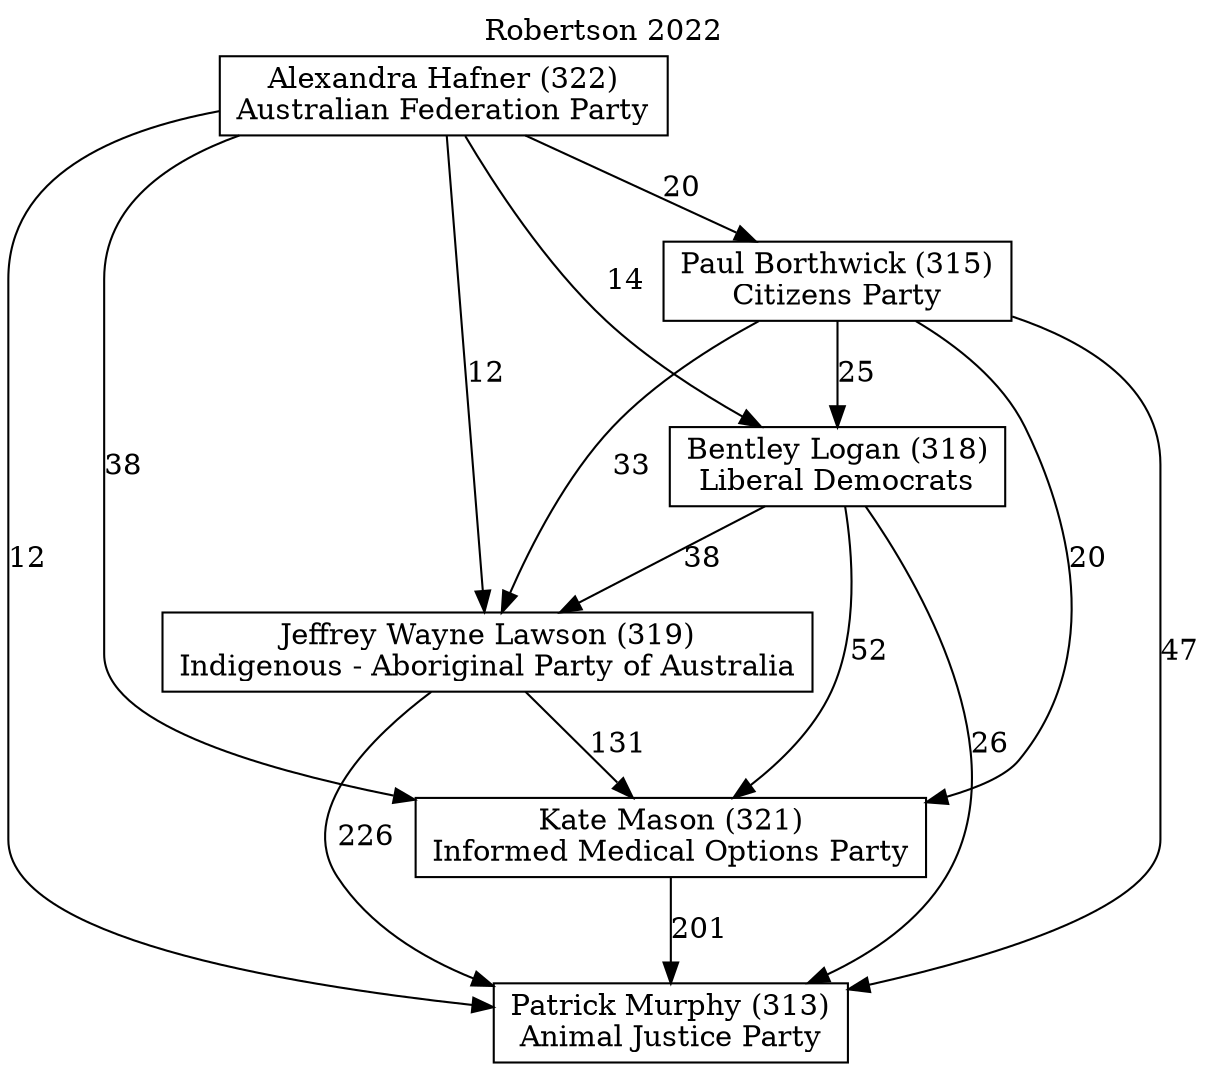 // House preference flow
digraph "Patrick Murphy (313)_Robertson_2022" {
	graph [label="Robertson 2022" labelloc=t mclimit=10]
	node [shape=box]
	"Bentley Logan (318)" [label="Bentley Logan (318)
Liberal Democrats"]
	"Kate Mason (321)" [label="Kate Mason (321)
Informed Medical Options Party"]
	"Alexandra Hafner (322)" [label="Alexandra Hafner (322)
Australian Federation Party"]
	"Patrick Murphy (313)" [label="Patrick Murphy (313)
Animal Justice Party"]
	"Jeffrey Wayne Lawson (319)" [label="Jeffrey Wayne Lawson (319)
Indigenous - Aboriginal Party of Australia"]
	"Paul Borthwick (315)" [label="Paul Borthwick (315)
Citizens Party"]
	"Bentley Logan (318)" -> "Patrick Murphy (313)" [label=26]
	"Alexandra Hafner (322)" -> "Patrick Murphy (313)" [label=12]
	"Paul Borthwick (315)" -> "Patrick Murphy (313)" [label=47]
	"Alexandra Hafner (322)" -> "Kate Mason (321)" [label=38]
	"Kate Mason (321)" -> "Patrick Murphy (313)" [label=201]
	"Alexandra Hafner (322)" -> "Bentley Logan (318)" [label=14]
	"Jeffrey Wayne Lawson (319)" -> "Kate Mason (321)" [label=131]
	"Paul Borthwick (315)" -> "Bentley Logan (318)" [label=25]
	"Paul Borthwick (315)" -> "Kate Mason (321)" [label=20]
	"Paul Borthwick (315)" -> "Jeffrey Wayne Lawson (319)" [label=33]
	"Jeffrey Wayne Lawson (319)" -> "Patrick Murphy (313)" [label=226]
	"Alexandra Hafner (322)" -> "Jeffrey Wayne Lawson (319)" [label=12]
	"Bentley Logan (318)" -> "Kate Mason (321)" [label=52]
	"Alexandra Hafner (322)" -> "Paul Borthwick (315)" [label=20]
	"Bentley Logan (318)" -> "Jeffrey Wayne Lawson (319)" [label=38]
}
